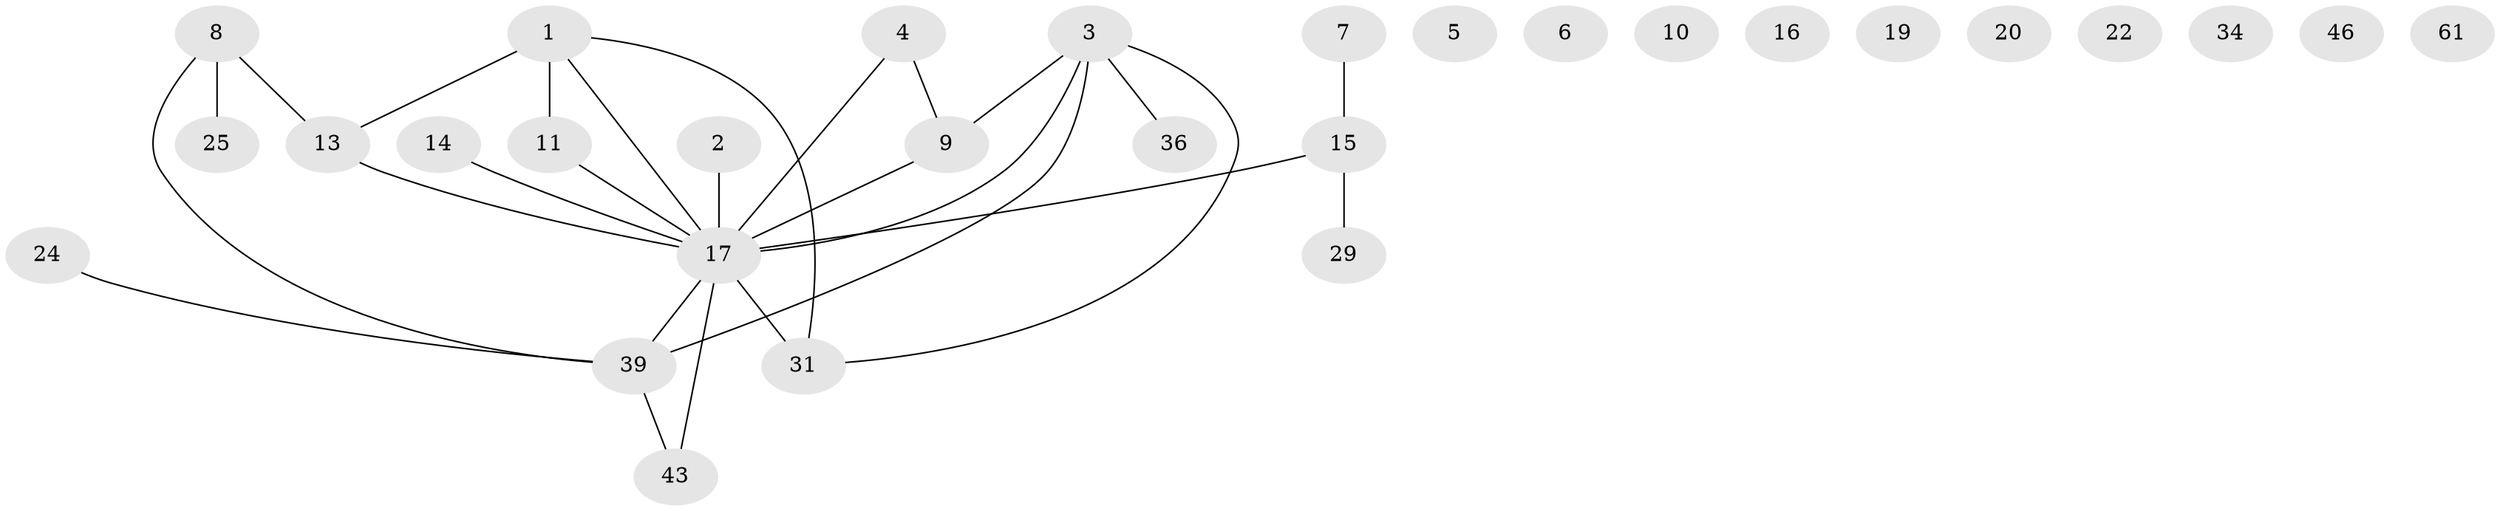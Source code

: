// original degree distribution, {3: 0.16666666666666666, 1: 0.22727272727272727, 2: 0.22727272727272727, 0: 0.13636363636363635, 4: 0.15151515151515152, 5: 0.06060606060606061, 8: 0.015151515151515152, 6: 0.015151515151515152}
// Generated by graph-tools (version 1.1) at 2025/16/03/04/25 18:16:45]
// undirected, 29 vertices, 27 edges
graph export_dot {
graph [start="1"]
  node [color=gray90,style=filled];
  1 [super="+51+38"];
  2;
  3 [super="+32"];
  4;
  5;
  6;
  7 [super="+49"];
  8 [super="+12"];
  9 [super="+63"];
  10;
  11 [super="+42"];
  13 [super="+21"];
  14 [super="+33"];
  15 [super="+26+57+45"];
  16;
  17 [super="+23+18"];
  19;
  20 [super="+44"];
  22;
  24 [super="+30"];
  25 [super="+59"];
  29 [super="+41"];
  31;
  34;
  36;
  39 [super="+53"];
  43 [super="+54"];
  46;
  61;
  1 -- 13 [weight=2];
  1 -- 31;
  1 -- 11;
  1 -- 17;
  2 -- 17;
  3 -- 36;
  3 -- 39;
  3 -- 9;
  3 -- 31;
  3 -- 17;
  4 -- 9;
  4 -- 17;
  7 -- 15;
  8 -- 13;
  8 -- 39;
  8 -- 25;
  9 -- 17 [weight=3];
  11 -- 17 [weight=3];
  13 -- 17 [weight=2];
  14 -- 17;
  15 -- 29;
  15 -- 17 [weight=3];
  17 -- 39 [weight=2];
  17 -- 43;
  17 -- 31;
  24 -- 39;
  39 -- 43;
}
